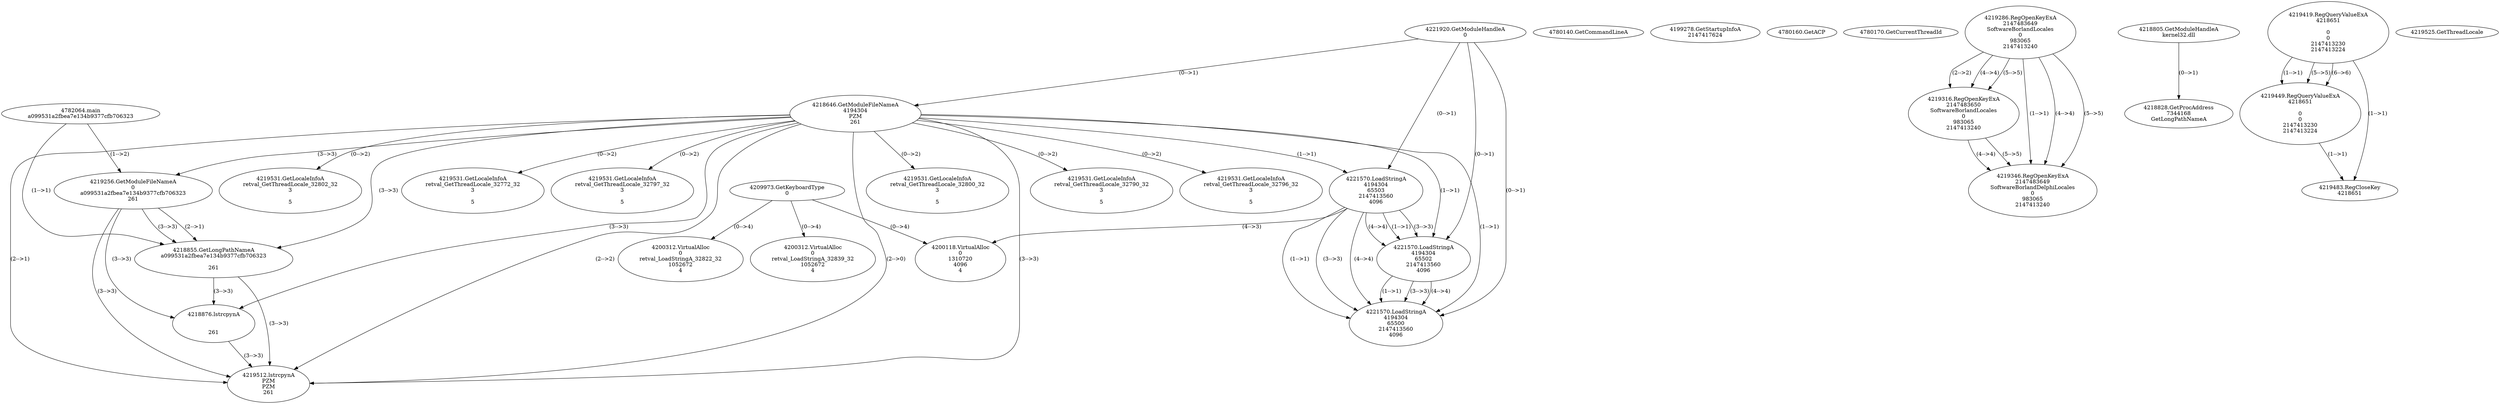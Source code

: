 // Global SCDG with merge call
digraph {
	0 [label="4782064.main
a099531a2fbea7e134b9377cfb706323"]
	1 [label="4221920.GetModuleHandleA
0"]
	2 [label="4209973.GetKeyboardType
0"]
	3 [label="4780140.GetCommandLineA
"]
	4 [label="4199278.GetStartupInfoA
2147417624"]
	5 [label="4780160.GetACP
"]
	6 [label="4780170.GetCurrentThreadId
"]
	7 [label="4218646.GetModuleFileNameA
4194304
PZM
261"]
	1 -> 7 [label="(0-->1)"]
	8 [label="4219256.GetModuleFileNameA
0
a099531a2fbea7e134b9377cfb706323
261"]
	0 -> 8 [label="(1-->2)"]
	7 -> 8 [label="(3-->3)"]
	9 [label="4219286.RegOpenKeyExA
2147483649
Software\Borland\Locales
0
983065
2147413240"]
	10 [label="4219316.RegOpenKeyExA
2147483650
Software\Borland\Locales
0
983065
2147413240"]
	9 -> 10 [label="(2-->2)"]
	9 -> 10 [label="(4-->4)"]
	9 -> 10 [label="(5-->5)"]
	11 [label="4219346.RegOpenKeyExA
2147483649
Software\Borland\Delphi\Locales
0
983065
2147413240"]
	9 -> 11 [label="(1-->1)"]
	9 -> 11 [label="(4-->4)"]
	10 -> 11 [label="(4-->4)"]
	9 -> 11 [label="(5-->5)"]
	10 -> 11 [label="(5-->5)"]
	12 [label="4218805.GetModuleHandleA
kernel32.dll"]
	13 [label="4218828.GetProcAddress
7344168
GetLongPathNameA"]
	12 -> 13 [label="(0-->1)"]
	14 [label="4218855.GetLongPathNameA
a099531a2fbea7e134b9377cfb706323

261"]
	0 -> 14 [label="(1-->1)"]
	8 -> 14 [label="(2-->1)"]
	7 -> 14 [label="(3-->3)"]
	8 -> 14 [label="(3-->3)"]
	15 [label="4218876.lstrcpynA


261"]
	7 -> 15 [label="(3-->3)"]
	8 -> 15 [label="(3-->3)"]
	14 -> 15 [label="(3-->3)"]
	16 [label="4219419.RegQueryValueExA
4218651

0
0
2147413230
2147413224"]
	17 [label="4219449.RegQueryValueExA
4218651

0
0
2147413230
2147413224"]
	16 -> 17 [label="(1-->1)"]
	16 -> 17 [label="(5-->5)"]
	16 -> 17 [label="(6-->6)"]
	18 [label="4219483.RegCloseKey
4218651"]
	16 -> 18 [label="(1-->1)"]
	17 -> 18 [label="(1-->1)"]
	19 [label="4219512.lstrcpynA
PZM
PZM
261"]
	7 -> 19 [label="(2-->1)"]
	7 -> 19 [label="(2-->2)"]
	7 -> 19 [label="(3-->3)"]
	8 -> 19 [label="(3-->3)"]
	14 -> 19 [label="(3-->3)"]
	15 -> 19 [label="(3-->3)"]
	7 -> 19 [label="(2-->0)"]
	20 [label="4219525.GetThreadLocale
"]
	21 [label="4219531.GetLocaleInfoA
retval_GetThreadLocale_32800_32
3

5"]
	7 -> 21 [label="(0-->2)"]
	22 [label="4221570.LoadStringA
4194304
65503
2147413560
4096"]
	1 -> 22 [label="(0-->1)"]
	7 -> 22 [label="(1-->1)"]
	23 [label="4200118.VirtualAlloc
0
1310720
4096
4"]
	22 -> 23 [label="(4-->3)"]
	2 -> 23 [label="(0-->4)"]
	24 [label="4219531.GetLocaleInfoA
retval_GetThreadLocale_32790_32
3

5"]
	7 -> 24 [label="(0-->2)"]
	25 [label="4221570.LoadStringA
4194304
65502
2147413560
4096"]
	1 -> 25 [label="(0-->1)"]
	7 -> 25 [label="(1-->1)"]
	22 -> 25 [label="(1-->1)"]
	22 -> 25 [label="(3-->3)"]
	22 -> 25 [label="(4-->4)"]
	26 [label="4219531.GetLocaleInfoA
retval_GetThreadLocale_32796_32
3

5"]
	7 -> 26 [label="(0-->2)"]
	27 [label="4200312.VirtualAlloc
0
retval_LoadStringA_32822_32
1052672
4"]
	2 -> 27 [label="(0-->4)"]
	28 [label="4219531.GetLocaleInfoA
retval_GetThreadLocale_32802_32
3

5"]
	7 -> 28 [label="(0-->2)"]
	29 [label="4221570.LoadStringA
4194304
65500
2147413560
4096"]
	1 -> 29 [label="(0-->1)"]
	7 -> 29 [label="(1-->1)"]
	22 -> 29 [label="(1-->1)"]
	25 -> 29 [label="(1-->1)"]
	22 -> 29 [label="(3-->3)"]
	25 -> 29 [label="(3-->3)"]
	22 -> 29 [label="(4-->4)"]
	25 -> 29 [label="(4-->4)"]
	30 [label="4200312.VirtualAlloc
0
retval_LoadStringA_32839_32
1052672
4"]
	2 -> 30 [label="(0-->4)"]
	31 [label="4219531.GetLocaleInfoA
retval_GetThreadLocale_32772_32
3

5"]
	7 -> 31 [label="(0-->2)"]
	32 [label="4219531.GetLocaleInfoA
retval_GetThreadLocale_32797_32
3

5"]
	7 -> 32 [label="(0-->2)"]
}
